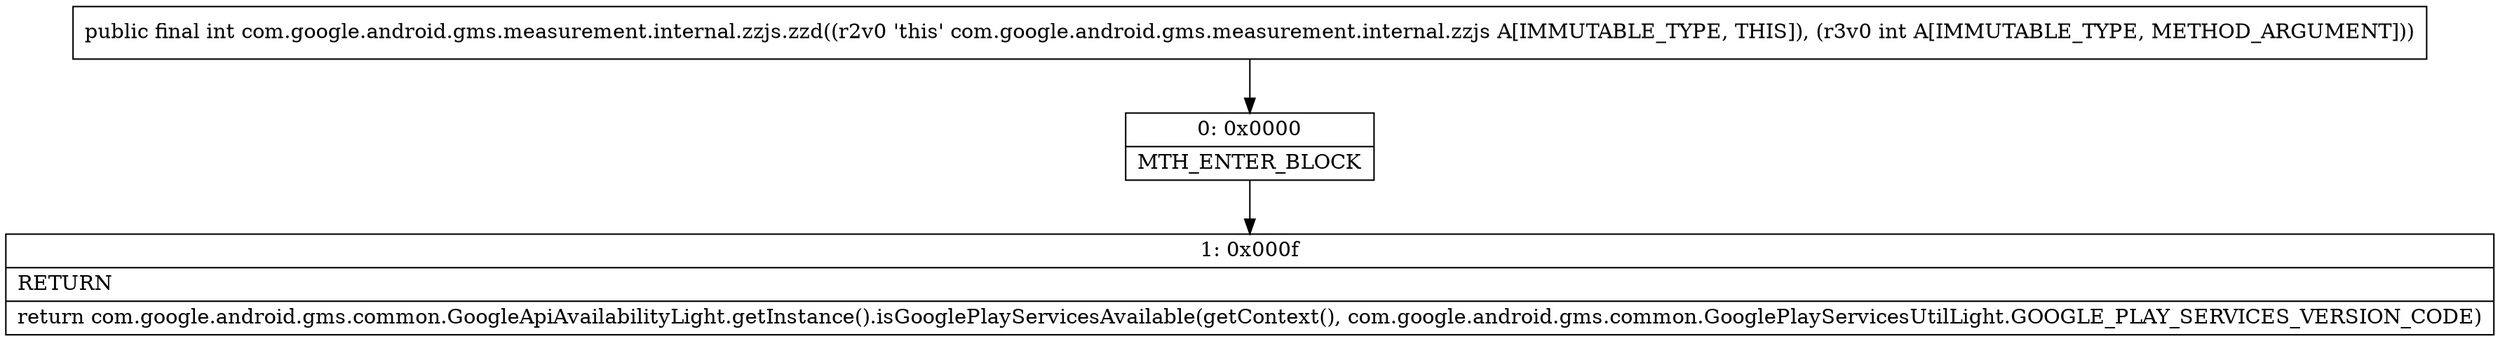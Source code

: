 digraph "CFG forcom.google.android.gms.measurement.internal.zzjs.zzd(I)I" {
Node_0 [shape=record,label="{0\:\ 0x0000|MTH_ENTER_BLOCK\l}"];
Node_1 [shape=record,label="{1\:\ 0x000f|RETURN\l|return com.google.android.gms.common.GoogleApiAvailabilityLight.getInstance().isGooglePlayServicesAvailable(getContext(), com.google.android.gms.common.GooglePlayServicesUtilLight.GOOGLE_PLAY_SERVICES_VERSION_CODE)\l}"];
MethodNode[shape=record,label="{public final int com.google.android.gms.measurement.internal.zzjs.zzd((r2v0 'this' com.google.android.gms.measurement.internal.zzjs A[IMMUTABLE_TYPE, THIS]), (r3v0 int A[IMMUTABLE_TYPE, METHOD_ARGUMENT])) }"];
MethodNode -> Node_0;
Node_0 -> Node_1;
}

